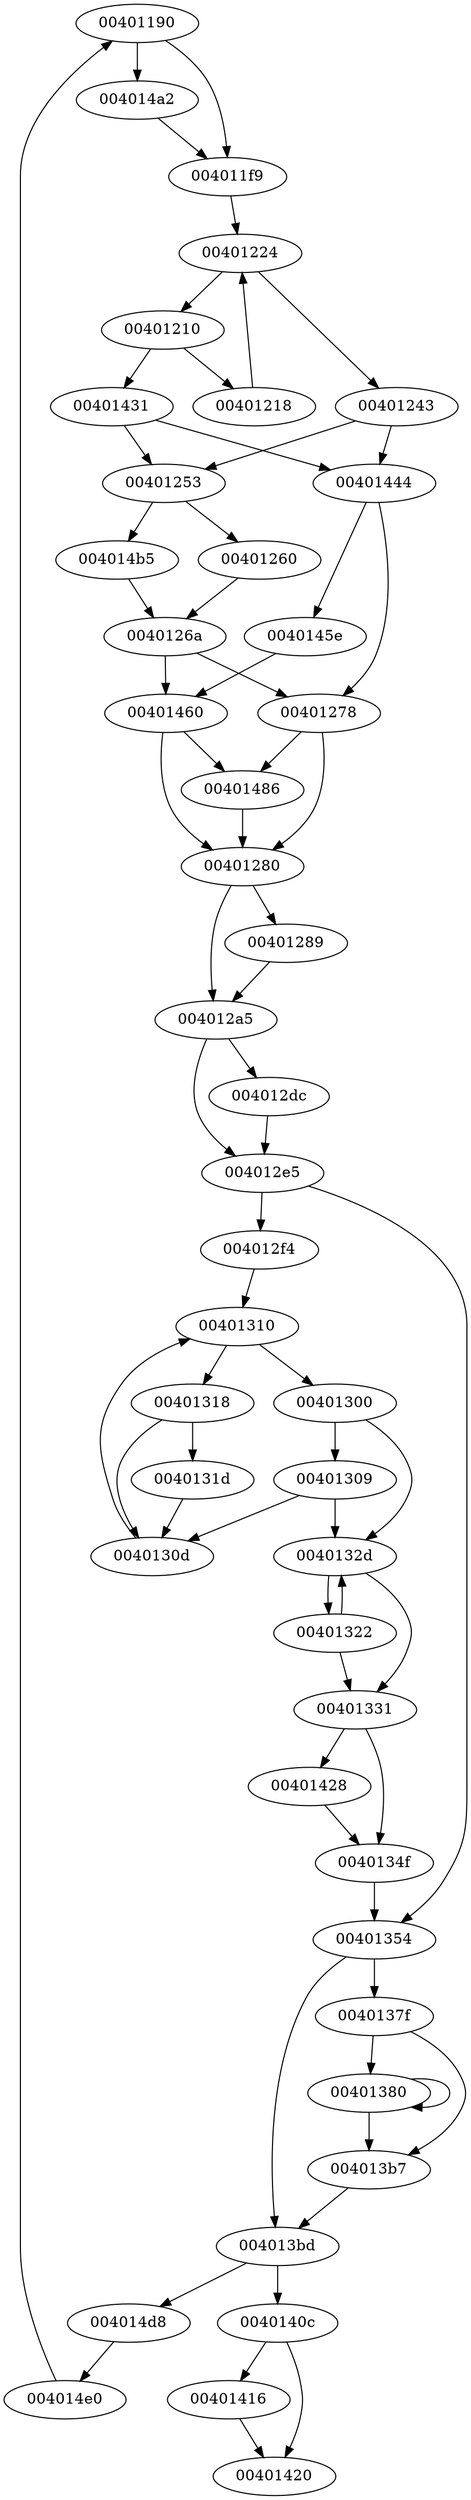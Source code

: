digraph sub_00401190 {"00401190" -> "004014a2"
"004014a2" -> "004011f9"
"004011f9" -> "00401224"
"00401224" -> "00401210"
"00401210" -> "00401431"
"00401431" -> "00401253"
"00401253" -> "004014b5"
"004014b5" -> "0040126a"
"0040126a" -> "00401460"
"00401460" -> "00401280"
"00401280" -> "004012a5"
"004012a5" -> "004012e5"
"004012e5" -> "00401354"
"00401354" -> "004013bd"
"004013bd" -> "004014d8"
"004014d8" -> "004014e0"
"004014e0" -> "00401190"
"004013bd" -> "0040140c"
"0040140c" -> "00401420"
"0040140c" -> "00401416"
"00401416" -> "00401420"
"00401354" -> "0040137f"
"0040137f" -> "00401380"
"00401380" -> "00401380"
"00401380" -> "004013b7"
"004013b7" -> "004013bd"
"0040137f" -> "004013b7"
"004012e5" -> "004012f4"
"004012f4" -> "00401310"
"00401310" -> "00401300"
"00401300" -> "0040132d"
"0040132d" -> "00401322"
"00401322" -> "00401331"
"00401331" -> "00401428"
"00401428" -> "0040134f"
"0040134f" -> "00401354"
"00401331" -> "0040134f"
"00401322" -> "0040132d"
"0040132d" -> "00401331"
"00401300" -> "00401309"
"00401309" -> "0040132d"
"00401309" -> "0040130d"
"0040130d" -> "00401310"
"00401310" -> "00401318"
"00401318" -> "0040130d"
"00401318" -> "0040131d"
"0040131d" -> "0040130d"
"004012a5" -> "004012dc"
"004012dc" -> "004012e5"
"00401280" -> "00401289"
"00401289" -> "004012a5"
"00401460" -> "00401486"
"00401486" -> "00401280"
"0040126a" -> "00401278"
"00401278" -> "00401486"
"00401278" -> "00401280"
"00401253" -> "00401260"
"00401260" -> "0040126a"
"00401431" -> "00401444"
"00401444" -> "00401278"
"00401444" -> "0040145e"
"0040145e" -> "00401460"
"00401210" -> "00401218"
"00401218" -> "00401224"
"00401224" -> "00401243"
"00401243" -> "00401444"
"00401243" -> "00401253"
"00401190" -> "004011f9"
}